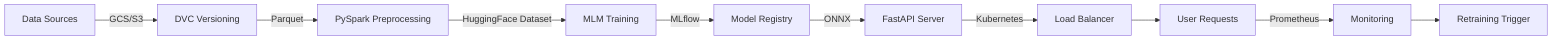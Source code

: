graph LR
    A[Data Sources] -->|GCS/S3| B[DVC Versioning]
    B -->|Parquet| C[PySpark Preprocessing]
    C -->|HuggingFace Dataset| D[MLM Training]
    D -->|MLflow| E[Model Registry]
    E -->|ONNX| F[FastAPI Server]
    F -->|Kubernetes| G[Load Balancer]
    G --> H[User Requests]
    H -->|Prometheus| I[Monitoring]
    I --> J[Retraining Trigger]